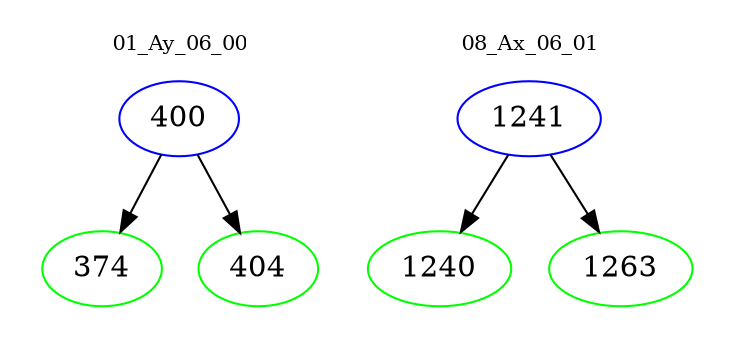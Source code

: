 digraph{
subgraph cluster_0 {
color = white
label = "01_Ay_06_00";
fontsize=10;
T0_400 [label="400", color="blue"]
T0_400 -> T0_374 [color="black"]
T0_374 [label="374", color="green"]
T0_400 -> T0_404 [color="black"]
T0_404 [label="404", color="green"]
}
subgraph cluster_1 {
color = white
label = "08_Ax_06_01";
fontsize=10;
T1_1241 [label="1241", color="blue"]
T1_1241 -> T1_1240 [color="black"]
T1_1240 [label="1240", color="green"]
T1_1241 -> T1_1263 [color="black"]
T1_1263 [label="1263", color="green"]
}
}
